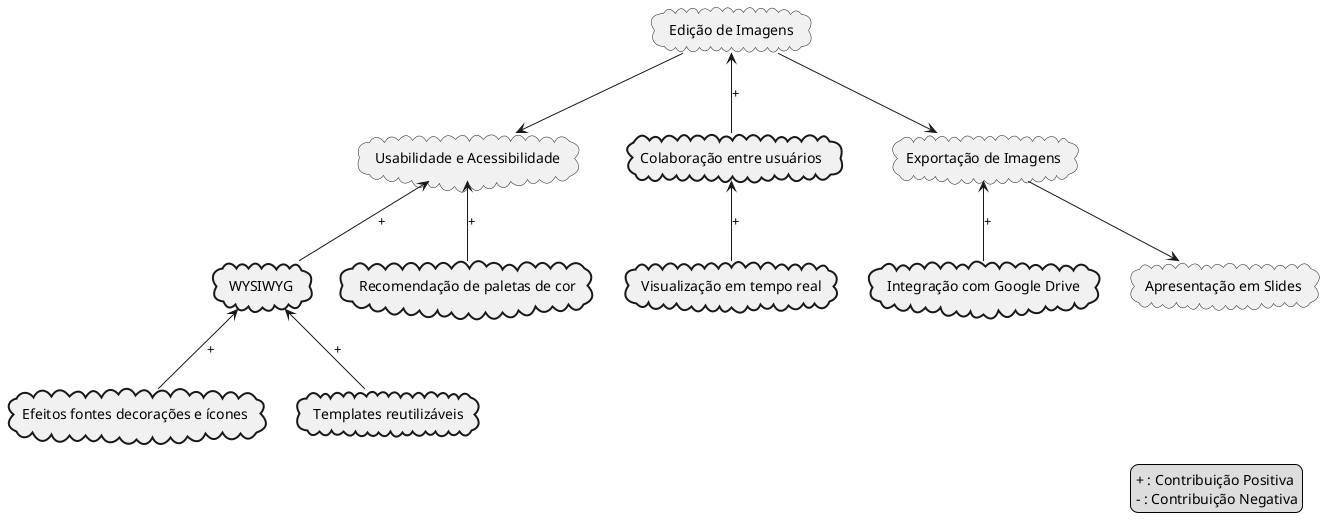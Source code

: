 @startuml
!define softgoal(name) cloud "name"
!define op(name) cloud #line.bold;  "name" 

softgoal(Edição de Imagens) as edicao

softgoal(Usabilidade e Acessibilidade) as usabilidade
op(WYSIWYG) as wysiwyg
op(Efeitos fontes decorações e ícones) as recursos
op(Templates reutilizáveis) as templates
op(Recomendação de paletas de cor) as recomendacao
op(Colaboração entre usuários) as colaboracao
op(Visualização em tempo real) as visualizacao
softgoal(Exportação de Imagens) as exportacao
op(Integração com Google Drive) as integracao
softgoal(Apresentação em Slides) as apresentacao

edicao --> usabilidade
edicao <-- colaboracao : +
edicao --> exportacao


usabilidade <-- wysiwyg : +
usabilidade <-- recomendacao : +

wysiwyg <-- recursos : +
wysiwyg <-- templates : +

colaboracao <-- visualizacao : +

exportacao <-- integracao : +
exportacao --> apresentacao

legend right
+ : Contribuição Positiva
- : Contribuição Negativa
endlegend
@enduml